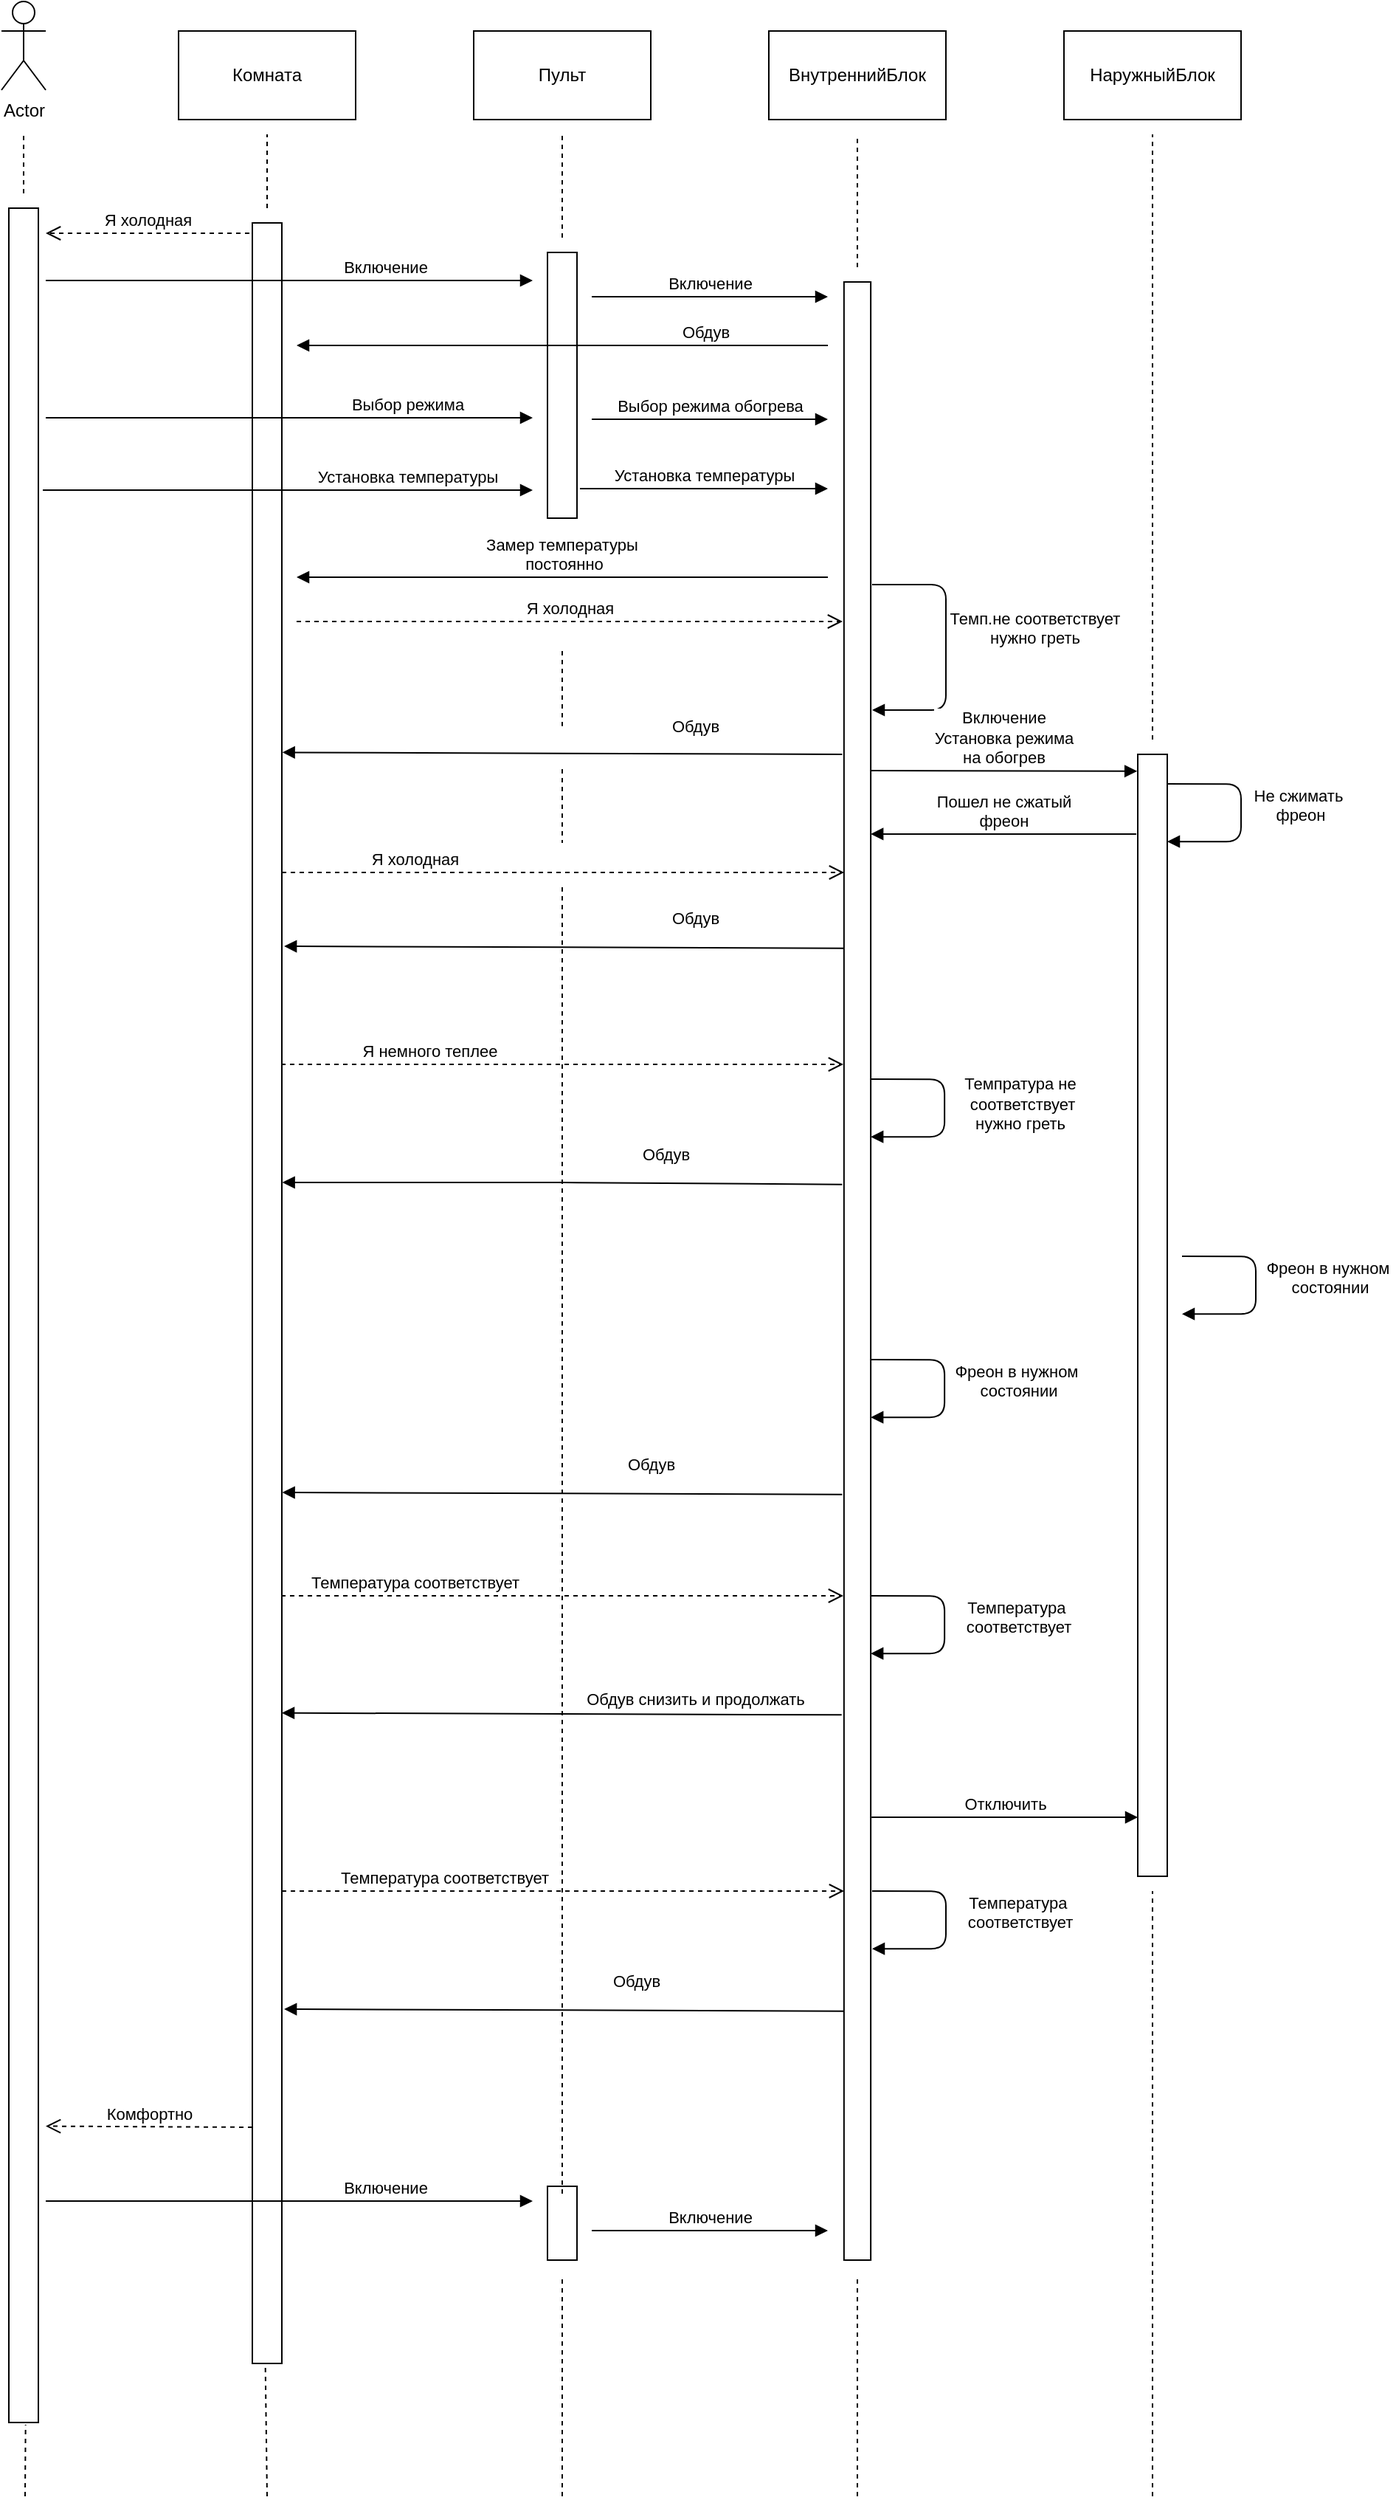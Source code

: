 <mxfile version="15.2.9" type="github">
  <diagram id="fSP1RlAC8vX0w-eQDweL" name="Page-1">
    <mxGraphModel dx="672" dy="408" grid="1" gridSize="10" guides="1" tooltips="1" connect="1" arrows="1" fold="1" page="1" pageScale="1" pageWidth="827" pageHeight="1169" math="0" shadow="0">
      <root>
        <mxCell id="0" />
        <mxCell id="1" parent="0" />
        <mxCell id="T-YBNMZaAXyBkbNDSHO9-1" value="Actor" style="shape=umlActor;verticalLabelPosition=bottom;verticalAlign=top;html=1;outlineConnect=0;" vertex="1" parent="1">
          <mxGeometry x="40" y="40" width="30" height="60" as="geometry" />
        </mxCell>
        <mxCell id="T-YBNMZaAXyBkbNDSHO9-2" value="&lt;font style=&quot;vertical-align: inherit&quot;&gt;&lt;font style=&quot;vertical-align: inherit&quot;&gt;Комната&lt;/font&gt;&lt;/font&gt;" style="rounded=0;whiteSpace=wrap;html=1;" vertex="1" parent="1">
          <mxGeometry x="160" y="60" width="120" height="60" as="geometry" />
        </mxCell>
        <mxCell id="T-YBNMZaAXyBkbNDSHO9-3" value="&lt;font style=&quot;vertical-align: inherit&quot;&gt;&lt;font style=&quot;vertical-align: inherit&quot;&gt;Пульт&lt;/font&gt;&lt;/font&gt;" style="rounded=0;whiteSpace=wrap;html=1;" vertex="1" parent="1">
          <mxGeometry x="360" y="60" width="120" height="60" as="geometry" />
        </mxCell>
        <mxCell id="T-YBNMZaAXyBkbNDSHO9-4" value="&lt;font style=&quot;vertical-align: inherit&quot;&gt;&lt;font style=&quot;vertical-align: inherit&quot;&gt;ВнутреннийБлок&lt;/font&gt;&lt;/font&gt;" style="rounded=0;whiteSpace=wrap;html=1;" vertex="1" parent="1">
          <mxGeometry x="560" y="60" width="120" height="60" as="geometry" />
        </mxCell>
        <mxCell id="T-YBNMZaAXyBkbNDSHO9-5" value="&lt;font style=&quot;vertical-align: inherit&quot;&gt;&lt;font style=&quot;vertical-align: inherit&quot;&gt;НаружныйБлок&lt;/font&gt;&lt;/font&gt;" style="rounded=0;whiteSpace=wrap;html=1;" vertex="1" parent="1">
          <mxGeometry x="760" y="60" width="120" height="60" as="geometry" />
        </mxCell>
        <mxCell id="T-YBNMZaAXyBkbNDSHO9-6" value="" style="html=1;points=[];perimeter=orthogonalPerimeter;" vertex="1" parent="1">
          <mxGeometry x="45" y="180" width="20" height="1500" as="geometry" />
        </mxCell>
        <mxCell id="T-YBNMZaAXyBkbNDSHO9-7" value="" style="endArrow=none;dashed=1;html=1;" edge="1" parent="1">
          <mxGeometry width="50" height="50" relative="1" as="geometry">
            <mxPoint x="55" y="170" as="sourcePoint" />
            <mxPoint x="55" y="130" as="targetPoint" />
          </mxGeometry>
        </mxCell>
        <mxCell id="T-YBNMZaAXyBkbNDSHO9-9" value="" style="html=1;points=[];perimeter=orthogonalPerimeter;" vertex="1" parent="1">
          <mxGeometry x="210" y="190" width="20" height="1450" as="geometry" />
        </mxCell>
        <mxCell id="T-YBNMZaAXyBkbNDSHO9-12" value="" style="html=1;points=[];perimeter=orthogonalPerimeter;" vertex="1" parent="1">
          <mxGeometry x="410" y="210" width="20" height="180" as="geometry" />
        </mxCell>
        <mxCell id="T-YBNMZaAXyBkbNDSHO9-14" value="Я холодная" style="html=1;verticalAlign=bottom;endArrow=open;dashed=1;endSize=8;" edge="1" parent="1">
          <mxGeometry relative="1" as="geometry">
            <mxPoint x="208" y="197" as="sourcePoint" />
            <mxPoint x="70" y="197" as="targetPoint" />
          </mxGeometry>
        </mxCell>
        <mxCell id="T-YBNMZaAXyBkbNDSHO9-19" value="Включение" style="html=1;verticalAlign=bottom;endArrow=block;" edge="1" parent="1">
          <mxGeometry x="0.394" width="80" relative="1" as="geometry">
            <mxPoint x="70" y="229" as="sourcePoint" />
            <mxPoint x="400" y="229" as="targetPoint" />
            <mxPoint as="offset" />
          </mxGeometry>
        </mxCell>
        <mxCell id="T-YBNMZaAXyBkbNDSHO9-20" value="Включение" style="html=1;verticalAlign=bottom;endArrow=block;" edge="1" parent="1">
          <mxGeometry width="80" relative="1" as="geometry">
            <mxPoint x="440" y="240" as="sourcePoint" />
            <mxPoint x="600" y="240" as="targetPoint" />
          </mxGeometry>
        </mxCell>
        <mxCell id="T-YBNMZaAXyBkbNDSHO9-21" value="" style="html=1;points=[];perimeter=orthogonalPerimeter;" vertex="1" parent="1">
          <mxGeometry x="610.93" y="230" width="18.14" height="1340" as="geometry" />
        </mxCell>
        <mxCell id="T-YBNMZaAXyBkbNDSHO9-24" value="Выбор режима" style="html=1;verticalAlign=bottom;endArrow=block;" edge="1" parent="1">
          <mxGeometry x="0.485" width="80" relative="1" as="geometry">
            <mxPoint x="70" y="322" as="sourcePoint" />
            <mxPoint x="400" y="322" as="targetPoint" />
            <mxPoint as="offset" />
          </mxGeometry>
        </mxCell>
        <mxCell id="T-YBNMZaAXyBkbNDSHO9-25" value="Выбор режима обогрева" style="html=1;verticalAlign=bottom;endArrow=block;" edge="1" parent="1">
          <mxGeometry width="80" relative="1" as="geometry">
            <mxPoint x="440" y="323" as="sourcePoint" />
            <mxPoint x="600" y="323" as="targetPoint" />
          </mxGeometry>
        </mxCell>
        <mxCell id="T-YBNMZaAXyBkbNDSHO9-26" value="Установка температуры" style="html=1;verticalAlign=bottom;endArrow=block;" edge="1" parent="1">
          <mxGeometry x="0.485" width="80" relative="1" as="geometry">
            <mxPoint x="68" y="371" as="sourcePoint" />
            <mxPoint x="400" y="371" as="targetPoint" />
            <mxPoint as="offset" />
          </mxGeometry>
        </mxCell>
        <mxCell id="T-YBNMZaAXyBkbNDSHO9-27" value="Установка температуры" style="html=1;verticalAlign=bottom;endArrow=block;" edge="1" parent="1">
          <mxGeometry x="-0.005" width="80" relative="1" as="geometry">
            <mxPoint x="432" y="370" as="sourcePoint" />
            <mxPoint x="600" y="370" as="targetPoint" />
            <mxPoint as="offset" />
          </mxGeometry>
        </mxCell>
        <mxCell id="T-YBNMZaAXyBkbNDSHO9-28" value="Замер температуры&amp;nbsp;&lt;br&gt;постоянно" style="html=1;verticalAlign=bottom;endArrow=block;" edge="1" parent="1">
          <mxGeometry x="-0.003" width="80" relative="1" as="geometry">
            <mxPoint x="600" y="430" as="sourcePoint" />
            <mxPoint x="240" y="430" as="targetPoint" />
            <mxPoint as="offset" />
          </mxGeometry>
        </mxCell>
        <mxCell id="T-YBNMZaAXyBkbNDSHO9-29" value="Я холодная" style="html=1;verticalAlign=bottom;endArrow=open;dashed=1;endSize=8;" edge="1" parent="1">
          <mxGeometry x="-0.003" relative="1" as="geometry">
            <mxPoint x="240" y="460" as="sourcePoint" />
            <mxPoint x="610" y="460" as="targetPoint" />
            <mxPoint as="offset" />
            <Array as="points">
              <mxPoint x="350" y="460" />
            </Array>
          </mxGeometry>
        </mxCell>
        <mxCell id="T-YBNMZaAXyBkbNDSHO9-31" value="Обдув" style="html=1;verticalAlign=bottom;endArrow=block;" edge="1" parent="1">
          <mxGeometry x="-0.537" width="80" relative="1" as="geometry">
            <mxPoint x="600" y="273" as="sourcePoint" />
            <mxPoint x="240" y="273" as="targetPoint" />
            <mxPoint as="offset" />
          </mxGeometry>
        </mxCell>
        <mxCell id="T-YBNMZaAXyBkbNDSHO9-32" value="Темп.не соответствует &lt;br&gt;нужно греть" style="html=1;verticalAlign=bottom;endArrow=block;exitX=1.051;exitY=0.153;exitDx=0;exitDy=0;exitPerimeter=0;" edge="1" parent="1" source="T-YBNMZaAXyBkbNDSHO9-21">
          <mxGeometry x="0.027" y="60" width="80" relative="1" as="geometry">
            <mxPoint x="648" y="480" as="sourcePoint" />
            <mxPoint x="630" y="520" as="targetPoint" />
            <Array as="points">
              <mxPoint x="680" y="435" />
              <mxPoint x="680" y="520" />
            </Array>
            <mxPoint as="offset" />
          </mxGeometry>
        </mxCell>
        <mxCell id="T-YBNMZaAXyBkbNDSHO9-33" value="" style="html=1;points=[];perimeter=orthogonalPerimeter;" vertex="1" parent="1">
          <mxGeometry x="810" y="550" width="20" height="760" as="geometry" />
        </mxCell>
        <mxCell id="T-YBNMZaAXyBkbNDSHO9-34" value="Включение&lt;br&gt;Установка режима&lt;br&gt;на обогрев" style="html=1;verticalAlign=bottom;endArrow=block;entryX=-0.02;entryY=0.015;entryDx=0;entryDy=0;entryPerimeter=0;" edge="1" parent="1" target="T-YBNMZaAXyBkbNDSHO9-33">
          <mxGeometry width="80" relative="1" as="geometry">
            <mxPoint x="629" y="561" as="sourcePoint" />
            <mxPoint x="809.07" y="570" as="targetPoint" />
          </mxGeometry>
        </mxCell>
        <mxCell id="T-YBNMZaAXyBkbNDSHO9-35" value="Не сжимать&amp;nbsp;&lt;br&gt;фреон" style="html=1;verticalAlign=bottom;endArrow=block;exitX=1.051;exitY=0.153;exitDx=0;exitDy=0;exitPerimeter=0;" edge="1" parent="1">
          <mxGeometry x="0.15" y="40" width="80" relative="1" as="geometry">
            <mxPoint x="829.995" y="570" as="sourcePoint" />
            <mxPoint x="830" y="609.08" as="targetPoint" />
            <Array as="points">
              <mxPoint x="880" y="570.08" />
              <mxPoint x="880" y="609.08" />
            </Array>
            <mxPoint as="offset" />
          </mxGeometry>
        </mxCell>
        <mxCell id="T-YBNMZaAXyBkbNDSHO9-36" value="Пошел не сжатый&lt;br&gt;фреон" style="html=1;verticalAlign=bottom;endArrow=block;exitX=-0.05;exitY=0.071;exitDx=0;exitDy=0;exitPerimeter=0;" edge="1" parent="1" source="T-YBNMZaAXyBkbNDSHO9-33" target="T-YBNMZaAXyBkbNDSHO9-21">
          <mxGeometry width="80" relative="1" as="geometry">
            <mxPoint x="700" y="670" as="sourcePoint" />
            <mxPoint x="880.403" y="670.02" as="targetPoint" />
          </mxGeometry>
        </mxCell>
        <mxCell id="T-YBNMZaAXyBkbNDSHO9-37" value="Обдув" style="html=1;verticalAlign=bottom;endArrow=block;entryX=1.025;entryY=0.053;entryDx=0;entryDy=0;entryPerimeter=0;exitX=-0.059;exitY=0.032;exitDx=0;exitDy=0;exitPerimeter=0;" edge="1" parent="1">
          <mxGeometry x="-0.474" y="-10" width="80" relative="1" as="geometry">
            <mxPoint x="609.68" y="550" as="sourcePoint" />
            <mxPoint x="230.32" y="548.68" as="targetPoint" />
            <mxPoint as="offset" />
          </mxGeometry>
        </mxCell>
        <mxCell id="T-YBNMZaAXyBkbNDSHO9-38" value="Обдув" style="html=1;verticalAlign=bottom;endArrow=block;entryX=1.025;entryY=0.053;entryDx=0;entryDy=0;entryPerimeter=0;exitX=-0.059;exitY=0.032;exitDx=0;exitDy=0;exitPerimeter=0;" edge="1" parent="1">
          <mxGeometry x="-0.468" y="-11" width="80" relative="1" as="geometry">
            <mxPoint x="610.93" y="681.32" as="sourcePoint" />
            <mxPoint x="231.57" y="680" as="targetPoint" />
            <mxPoint as="offset" />
          </mxGeometry>
        </mxCell>
        <mxCell id="T-YBNMZaAXyBkbNDSHO9-41" value="Я холодная" style="html=1;verticalAlign=bottom;endArrow=open;dashed=1;endSize=8;entryX=0.004;entryY=0.151;entryDx=0;entryDy=0;entryPerimeter=0;" edge="1" parent="1">
          <mxGeometry x="-0.528" relative="1" as="geometry">
            <mxPoint x="230" y="630" as="sourcePoint" />
            <mxPoint x="611.003" y="630" as="targetPoint" />
            <mxPoint as="offset" />
          </mxGeometry>
        </mxCell>
        <mxCell id="T-YBNMZaAXyBkbNDSHO9-42" value="Я немного теплее" style="html=1;verticalAlign=bottom;endArrow=open;dashed=1;endSize=8;entryX=0.004;entryY=0.151;entryDx=0;entryDy=0;entryPerimeter=0;" edge="1" parent="1">
          <mxGeometry x="-0.472" relative="1" as="geometry">
            <mxPoint x="229.5" y="760" as="sourcePoint" />
            <mxPoint x="610.503" y="760" as="targetPoint" />
            <mxPoint as="offset" />
          </mxGeometry>
        </mxCell>
        <mxCell id="T-YBNMZaAXyBkbNDSHO9-43" value="Темпратура не&lt;br&gt;&amp;nbsp;соответствует &lt;br&gt;нужно греть" style="html=1;verticalAlign=bottom;endArrow=block;exitX=1.051;exitY=0.153;exitDx=0;exitDy=0;exitPerimeter=0;" edge="1" parent="1">
          <mxGeometry x="0.281" y="-51" width="80" relative="1" as="geometry">
            <mxPoint x="629.07" y="770" as="sourcePoint" />
            <mxPoint x="629.075" y="809.08" as="targetPoint" />
            <Array as="points">
              <mxPoint x="679.075" y="770.08" />
              <mxPoint x="679.075" y="809.08" />
            </Array>
            <mxPoint x="51" y="51" as="offset" />
          </mxGeometry>
        </mxCell>
        <mxCell id="T-YBNMZaAXyBkbNDSHO9-44" value="Обдув" style="html=1;verticalAlign=bottom;endArrow=block;entryX=1.025;entryY=0.053;entryDx=0;entryDy=0;entryPerimeter=0;exitX=-0.059;exitY=0.032;exitDx=0;exitDy=0;exitPerimeter=0;" edge="1" parent="1">
          <mxGeometry x="-0.369" y="-10" width="80" relative="1" as="geometry">
            <mxPoint x="609.68" y="841.32" as="sourcePoint" />
            <mxPoint x="230.32" y="840.0" as="targetPoint" />
            <mxPoint as="offset" />
            <Array as="points">
              <mxPoint x="420" y="840" />
            </Array>
          </mxGeometry>
        </mxCell>
        <mxCell id="T-YBNMZaAXyBkbNDSHO9-45" value="Фреон в нужном&amp;nbsp;&lt;br&gt;состоянии" style="html=1;verticalAlign=bottom;endArrow=block;exitX=1.051;exitY=0.153;exitDx=0;exitDy=0;exitPerimeter=0;" edge="1" parent="1">
          <mxGeometry x="0.15" y="50" width="80" relative="1" as="geometry">
            <mxPoint x="629.07" y="960" as="sourcePoint" />
            <mxPoint x="629.075" y="999.08" as="targetPoint" />
            <Array as="points">
              <mxPoint x="679.075" y="960.08" />
              <mxPoint x="679.075" y="999.08" />
            </Array>
            <mxPoint as="offset" />
          </mxGeometry>
        </mxCell>
        <mxCell id="T-YBNMZaAXyBkbNDSHO9-46" value="Фреон в нужном&amp;nbsp;&lt;br&gt;состоянии" style="html=1;verticalAlign=bottom;endArrow=block;exitX=1.051;exitY=0.153;exitDx=0;exitDy=0;exitPerimeter=0;" edge="1" parent="1">
          <mxGeometry x="0.15" y="50" width="80" relative="1" as="geometry">
            <mxPoint x="840" y="890" as="sourcePoint" />
            <mxPoint x="840.005" y="929.08" as="targetPoint" />
            <Array as="points">
              <mxPoint x="890.005" y="890.08" />
              <mxPoint x="890.005" y="929.08" />
            </Array>
            <mxPoint as="offset" />
          </mxGeometry>
        </mxCell>
        <mxCell id="T-YBNMZaAXyBkbNDSHO9-48" value="Обдув" style="html=1;verticalAlign=bottom;endArrow=block;entryX=1.025;entryY=0.053;entryDx=0;entryDy=0;entryPerimeter=0;exitX=-0.059;exitY=0.032;exitDx=0;exitDy=0;exitPerimeter=0;" edge="1" parent="1">
          <mxGeometry x="-0.316" y="-11" width="80" relative="1" as="geometry">
            <mxPoint x="609.68" y="1051.32" as="sourcePoint" />
            <mxPoint x="230.32" y="1050.0" as="targetPoint" />
            <mxPoint as="offset" />
          </mxGeometry>
        </mxCell>
        <mxCell id="T-YBNMZaAXyBkbNDSHO9-49" value="Температура соответствует" style="html=1;verticalAlign=bottom;endArrow=open;dashed=1;endSize=8;entryX=0.004;entryY=0.151;entryDx=0;entryDy=0;entryPerimeter=0;" edge="1" parent="1">
          <mxGeometry x="-0.525" relative="1" as="geometry">
            <mxPoint x="229.5" y="1120" as="sourcePoint" />
            <mxPoint x="610.503" y="1120" as="targetPoint" />
            <mxPoint as="offset" />
          </mxGeometry>
        </mxCell>
        <mxCell id="T-YBNMZaAXyBkbNDSHO9-50" value="Температура&amp;nbsp;&lt;br&gt;соответствует" style="html=1;verticalAlign=bottom;endArrow=block;exitX=1.051;exitY=0.153;exitDx=0;exitDy=0;exitPerimeter=0;" edge="1" parent="1">
          <mxGeometry x="0.15" y="50" width="80" relative="1" as="geometry">
            <mxPoint x="629.07" y="1120" as="sourcePoint" />
            <mxPoint x="629.075" y="1159.08" as="targetPoint" />
            <Array as="points">
              <mxPoint x="679.075" y="1120.08" />
              <mxPoint x="679.075" y="1159.08" />
            </Array>
            <mxPoint as="offset" />
          </mxGeometry>
        </mxCell>
        <mxCell id="T-YBNMZaAXyBkbNDSHO9-52" value="Обдув снизить и продолжать" style="html=1;verticalAlign=bottom;endArrow=block;entryX=1.025;entryY=0.053;entryDx=0;entryDy=0;entryPerimeter=0;exitX=-0.059;exitY=0.032;exitDx=0;exitDy=0;exitPerimeter=0;" edge="1" parent="1">
          <mxGeometry x="-0.476" y="-1" width="80" relative="1" as="geometry">
            <mxPoint x="609.36" y="1200.66" as="sourcePoint" />
            <mxPoint x="230.0" y="1199.34" as="targetPoint" />
            <mxPoint as="offset" />
          </mxGeometry>
        </mxCell>
        <mxCell id="T-YBNMZaAXyBkbNDSHO9-53" value="Отключить" style="html=1;verticalAlign=bottom;endArrow=block;exitX=1.007;exitY=0.207;exitDx=0;exitDy=0;exitPerimeter=0;entryX=-0.02;entryY=0.015;entryDx=0;entryDy=0;entryPerimeter=0;" edge="1" parent="1">
          <mxGeometry width="80" relative="1" as="geometry">
            <mxPoint x="629.6" y="1270" as="sourcePoint" />
            <mxPoint x="810.003" y="1270.02" as="targetPoint" />
          </mxGeometry>
        </mxCell>
        <mxCell id="T-YBNMZaAXyBkbNDSHO9-54" value="Температура&amp;nbsp;&lt;br&gt;соответствует" style="html=1;verticalAlign=bottom;endArrow=block;exitX=1.051;exitY=0.153;exitDx=0;exitDy=0;exitPerimeter=0;" edge="1" parent="1">
          <mxGeometry x="0.15" y="50" width="80" relative="1" as="geometry">
            <mxPoint x="630" y="1320" as="sourcePoint" />
            <mxPoint x="630.005" y="1359.08" as="targetPoint" />
            <Array as="points">
              <mxPoint x="680.005" y="1320.08" />
              <mxPoint x="680.005" y="1359.08" />
            </Array>
            <mxPoint as="offset" />
          </mxGeometry>
        </mxCell>
        <mxCell id="T-YBNMZaAXyBkbNDSHO9-55" value="Температура соответствует" style="html=1;verticalAlign=bottom;endArrow=open;dashed=1;endSize=8;entryX=0.004;entryY=0.151;entryDx=0;entryDy=0;entryPerimeter=0;" edge="1" parent="1">
          <mxGeometry x="-0.423" relative="1" as="geometry">
            <mxPoint x="230" y="1320" as="sourcePoint" />
            <mxPoint x="611.003" y="1320" as="targetPoint" />
            <mxPoint as="offset" />
          </mxGeometry>
        </mxCell>
        <mxCell id="T-YBNMZaAXyBkbNDSHO9-56" value="Обдув" style="html=1;verticalAlign=bottom;endArrow=block;entryX=1.025;entryY=0.053;entryDx=0;entryDy=0;entryPerimeter=0;exitX=-0.059;exitY=0.032;exitDx=0;exitDy=0;exitPerimeter=0;" edge="1" parent="1">
          <mxGeometry x="-0.257" y="-11" width="80" relative="1" as="geometry">
            <mxPoint x="610.93" y="1401.32" as="sourcePoint" />
            <mxPoint x="231.57" y="1400.0" as="targetPoint" />
            <mxPoint as="offset" />
          </mxGeometry>
        </mxCell>
        <mxCell id="T-YBNMZaAXyBkbNDSHO9-57" value="Комфортно" style="html=1;verticalAlign=bottom;endArrow=open;dashed=1;endSize=8;entryX=1.15;entryY=0.011;entryDx=0;entryDy=0;entryPerimeter=0;exitX=-0.1;exitY=0.006;exitDx=0;exitDy=0;exitPerimeter=0;" edge="1" parent="1">
          <mxGeometry relative="1" as="geometry">
            <mxPoint x="210" y="1480" as="sourcePoint" />
            <mxPoint x="70" y="1479.26" as="targetPoint" />
          </mxGeometry>
        </mxCell>
        <mxCell id="T-YBNMZaAXyBkbNDSHO9-58" value="" style="html=1;points=[];perimeter=orthogonalPerimeter;" vertex="1" parent="1">
          <mxGeometry x="410" y="1520" width="20" height="50" as="geometry" />
        </mxCell>
        <mxCell id="T-YBNMZaAXyBkbNDSHO9-59" value="Включение" style="html=1;verticalAlign=bottom;endArrow=block;" edge="1" parent="1">
          <mxGeometry x="0.394" width="80" relative="1" as="geometry">
            <mxPoint x="70" y="1530" as="sourcePoint" />
            <mxPoint x="400" y="1530" as="targetPoint" />
            <mxPoint as="offset" />
          </mxGeometry>
        </mxCell>
        <mxCell id="T-YBNMZaAXyBkbNDSHO9-60" value="Включение" style="html=1;verticalAlign=bottom;endArrow=block;" edge="1" parent="1">
          <mxGeometry width="80" relative="1" as="geometry">
            <mxPoint x="440" y="1550" as="sourcePoint" />
            <mxPoint x="600" y="1550" as="targetPoint" />
          </mxGeometry>
        </mxCell>
        <mxCell id="T-YBNMZaAXyBkbNDSHO9-61" value="" style="endArrow=none;dashed=1;html=1;" edge="1" parent="1">
          <mxGeometry width="50" height="50" relative="1" as="geometry">
            <mxPoint x="420" y="200" as="sourcePoint" />
            <mxPoint x="420" y="130" as="targetPoint" />
          </mxGeometry>
        </mxCell>
        <mxCell id="T-YBNMZaAXyBkbNDSHO9-62" value="" style="endArrow=none;dashed=1;html=1;" edge="1" parent="1">
          <mxGeometry width="50" height="50" relative="1" as="geometry">
            <mxPoint x="620" y="220" as="sourcePoint" />
            <mxPoint x="620" y="130" as="targetPoint" />
          </mxGeometry>
        </mxCell>
        <mxCell id="T-YBNMZaAXyBkbNDSHO9-63" value="" style="endArrow=none;dashed=1;html=1;" edge="1" parent="1">
          <mxGeometry width="50" height="50" relative="1" as="geometry">
            <mxPoint x="220" y="180" as="sourcePoint" />
            <mxPoint x="220" y="130" as="targetPoint" />
          </mxGeometry>
        </mxCell>
        <mxCell id="T-YBNMZaAXyBkbNDSHO9-64" value="" style="endArrow=none;dashed=1;html=1;entryX=0.567;entryY=1.001;entryDx=0;entryDy=0;entryPerimeter=0;" edge="1" parent="1" target="T-YBNMZaAXyBkbNDSHO9-6">
          <mxGeometry width="50" height="50" relative="1" as="geometry">
            <mxPoint x="56" y="1730" as="sourcePoint" />
            <mxPoint x="60" y="1690" as="targetPoint" />
          </mxGeometry>
        </mxCell>
        <mxCell id="T-YBNMZaAXyBkbNDSHO9-65" value="" style="endArrow=none;dashed=1;html=1;entryX=0.442;entryY=1.002;entryDx=0;entryDy=0;entryPerimeter=0;" edge="1" parent="1" target="T-YBNMZaAXyBkbNDSHO9-9">
          <mxGeometry width="50" height="50" relative="1" as="geometry">
            <mxPoint x="220" y="1730" as="sourcePoint" />
            <mxPoint x="320" y="1710" as="targetPoint" />
          </mxGeometry>
        </mxCell>
        <mxCell id="T-YBNMZaAXyBkbNDSHO9-66" value="" style="endArrow=none;dashed=1;html=1;" edge="1" parent="1">
          <mxGeometry width="50" height="50" relative="1" as="geometry">
            <mxPoint x="420" y="1730" as="sourcePoint" />
            <mxPoint x="420" y="1580" as="targetPoint" />
          </mxGeometry>
        </mxCell>
        <mxCell id="T-YBNMZaAXyBkbNDSHO9-67" value="" style="endArrow=none;dashed=1;html=1;" edge="1" parent="1">
          <mxGeometry width="50" height="50" relative="1" as="geometry">
            <mxPoint x="620" y="1730" as="sourcePoint" />
            <mxPoint x="620" y="1580" as="targetPoint" />
          </mxGeometry>
        </mxCell>
        <mxCell id="T-YBNMZaAXyBkbNDSHO9-68" value="" style="endArrow=none;dashed=1;html=1;" edge="1" parent="1">
          <mxGeometry width="50" height="50" relative="1" as="geometry">
            <mxPoint x="820" y="1730" as="sourcePoint" />
            <mxPoint x="820" y="1320" as="targetPoint" />
          </mxGeometry>
        </mxCell>
        <mxCell id="T-YBNMZaAXyBkbNDSHO9-69" value="" style="endArrow=none;dashed=1;html=1;" edge="1" parent="1">
          <mxGeometry width="50" height="50" relative="1" as="geometry">
            <mxPoint x="820" y="540" as="sourcePoint" />
            <mxPoint x="820" y="130" as="targetPoint" />
          </mxGeometry>
        </mxCell>
        <mxCell id="T-YBNMZaAXyBkbNDSHO9-70" value="" style="endArrow=none;dashed=1;html=1;" edge="1" parent="1">
          <mxGeometry width="50" height="50" relative="1" as="geometry">
            <mxPoint x="420" y="480" as="sourcePoint" />
            <mxPoint x="420" y="530.833" as="targetPoint" />
          </mxGeometry>
        </mxCell>
        <mxCell id="T-YBNMZaAXyBkbNDSHO9-71" value="" style="endArrow=none;dashed=1;html=1;" edge="1" parent="1">
          <mxGeometry width="50" height="50" relative="1" as="geometry">
            <mxPoint x="420" y="560" as="sourcePoint" />
            <mxPoint x="420" y="610" as="targetPoint" />
          </mxGeometry>
        </mxCell>
        <mxCell id="T-YBNMZaAXyBkbNDSHO9-72" value="" style="endArrow=none;dashed=1;html=1;" edge="1" parent="1">
          <mxGeometry width="50" height="50" relative="1" as="geometry">
            <mxPoint x="420" y="640" as="sourcePoint" />
            <mxPoint x="420" y="1527.5" as="targetPoint" />
          </mxGeometry>
        </mxCell>
      </root>
    </mxGraphModel>
  </diagram>
</mxfile>
